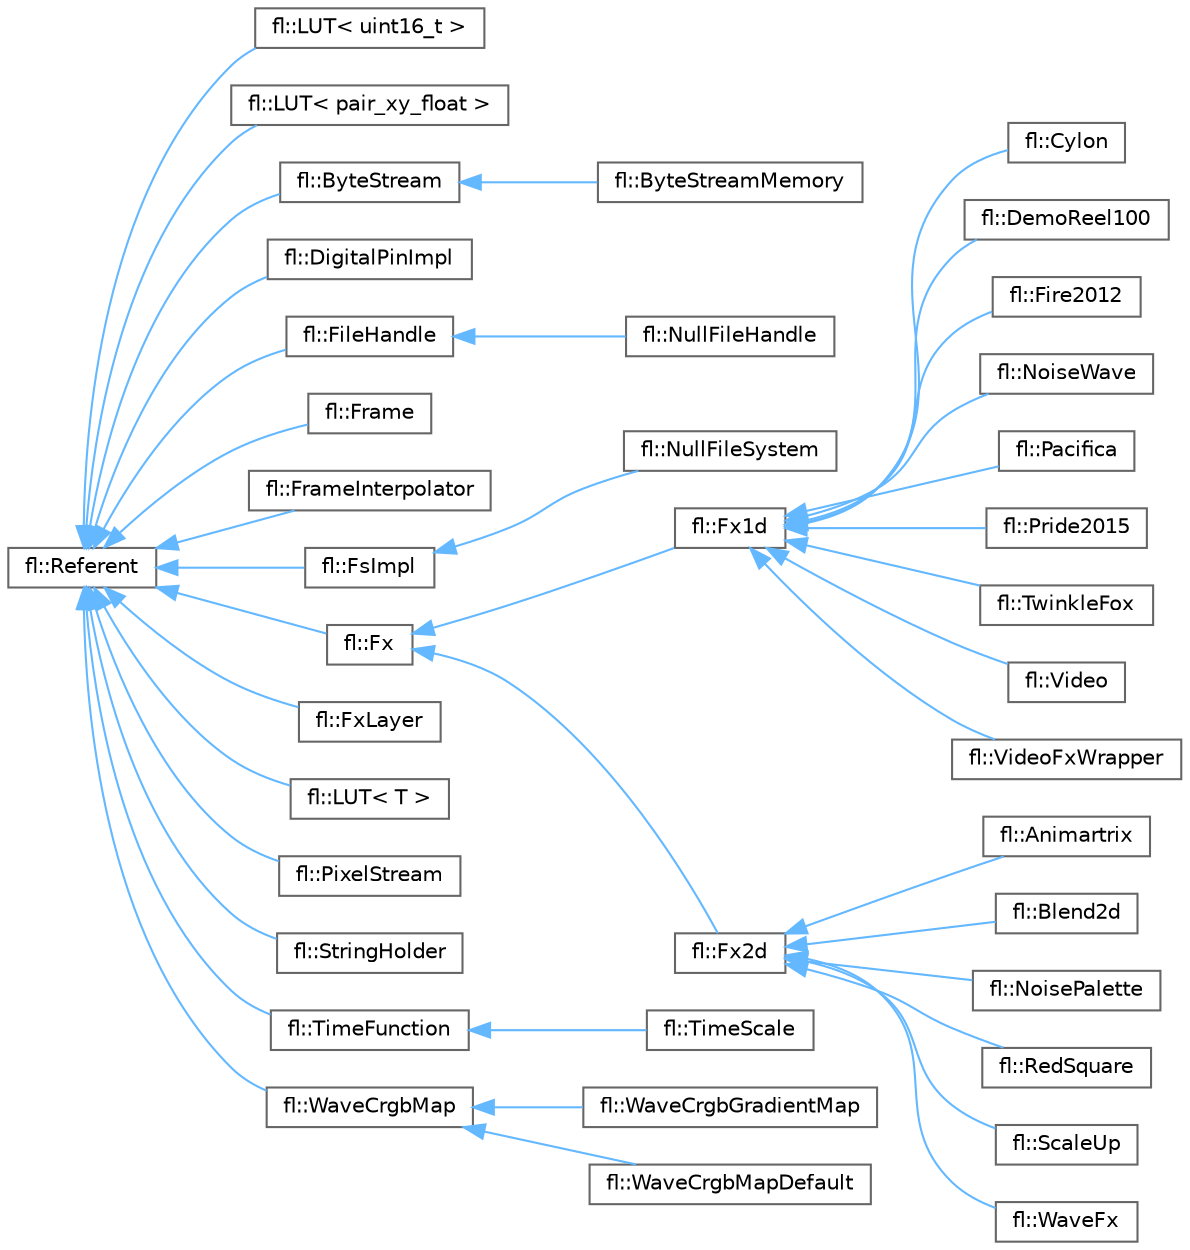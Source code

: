 digraph "Graphical Class Hierarchy"
{
 // INTERACTIVE_SVG=YES
 // LATEX_PDF_SIZE
  bgcolor="transparent";
  edge [fontname=Helvetica,fontsize=10,labelfontname=Helvetica,labelfontsize=10];
  node [fontname=Helvetica,fontsize=10,shape=box,height=0.2,width=0.4];
  rankdir="LR";
  Node0 [id="Node000000",label="fl::Referent",height=0.2,width=0.4,color="grey40", fillcolor="white", style="filled",URL="$d6/d16/classfl_1_1_referent.html",tooltip=" "];
  Node0 -> Node1 [id="edge132_Node000000_Node000001",dir="back",color="steelblue1",style="solid",tooltip=" "];
  Node1 [id="Node000001",label="fl::LUT\< uint16_t \>",height=0.2,width=0.4,color="grey40", fillcolor="white", style="filled",URL="$d6/d18/classfl_1_1_l_u_t.html",tooltip=" "];
  Node0 -> Node2 [id="edge133_Node000000_Node000002",dir="back",color="steelblue1",style="solid",tooltip=" "];
  Node2 [id="Node000002",label="fl::LUT\< pair_xy_float \>",height=0.2,width=0.4,color="grey40", fillcolor="white", style="filled",URL="$d6/d18/classfl_1_1_l_u_t.html",tooltip=" "];
  Node0 -> Node3 [id="edge134_Node000000_Node000003",dir="back",color="steelblue1",style="solid",tooltip=" "];
  Node3 [id="Node000003",label="fl::ByteStream",height=0.2,width=0.4,color="grey40", fillcolor="white", style="filled",URL="$d2/d5e/classfl_1_1_byte_stream.html",tooltip=" "];
  Node3 -> Node4 [id="edge135_Node000003_Node000004",dir="back",color="steelblue1",style="solid",tooltip=" "];
  Node4 [id="Node000004",label="fl::ByteStreamMemory",height=0.2,width=0.4,color="grey40", fillcolor="white", style="filled",URL="$d1/dc0/classfl_1_1_byte_stream_memory.html",tooltip=" "];
  Node0 -> Node5 [id="edge136_Node000000_Node000005",dir="back",color="steelblue1",style="solid",tooltip=" "];
  Node5 [id="Node000005",label="fl::DigitalPinImpl",height=0.2,width=0.4,color="grey40", fillcolor="white", style="filled",URL="$d3/d25/classfl_1_1_digital_pin_impl.html",tooltip=" "];
  Node0 -> Node6 [id="edge137_Node000000_Node000006",dir="back",color="steelblue1",style="solid",tooltip=" "];
  Node6 [id="Node000006",label="fl::FileHandle",height=0.2,width=0.4,color="grey40", fillcolor="white", style="filled",URL="$d5/d86/classfl_1_1_file_handle.html",tooltip=" "];
  Node6 -> Node7 [id="edge138_Node000006_Node000007",dir="back",color="steelblue1",style="solid",tooltip=" "];
  Node7 [id="Node000007",label="fl::NullFileHandle",height=0.2,width=0.4,color="grey40", fillcolor="white", style="filled",URL="$df/dab/classfl_1_1_null_file_handle.html",tooltip=" "];
  Node0 -> Node8 [id="edge139_Node000000_Node000008",dir="back",color="steelblue1",style="solid",tooltip=" "];
  Node8 [id="Node000008",label="fl::Frame",height=0.2,width=0.4,color="grey40", fillcolor="white", style="filled",URL="$d1/de0/classfl_1_1_frame.html",tooltip=" "];
  Node0 -> Node9 [id="edge140_Node000000_Node000009",dir="back",color="steelblue1",style="solid",tooltip=" "];
  Node9 [id="Node000009",label="fl::FrameInterpolator",height=0.2,width=0.4,color="grey40", fillcolor="white", style="filled",URL="$d8/d94/classfl_1_1_frame_interpolator.html",tooltip=" "];
  Node0 -> Node10 [id="edge141_Node000000_Node000010",dir="back",color="steelblue1",style="solid",tooltip=" "];
  Node10 [id="Node000010",label="fl::FsImpl",height=0.2,width=0.4,color="grey40", fillcolor="white", style="filled",URL="$d7/d43/classfl_1_1_fs_impl.html",tooltip=" "];
  Node10 -> Node11 [id="edge142_Node000010_Node000011",dir="back",color="steelblue1",style="solid",tooltip=" "];
  Node11 [id="Node000011",label="fl::NullFileSystem",height=0.2,width=0.4,color="grey40", fillcolor="white", style="filled",URL="$db/d93/classfl_1_1_null_file_system.html",tooltip=" "];
  Node0 -> Node12 [id="edge143_Node000000_Node000012",dir="back",color="steelblue1",style="solid",tooltip=" "];
  Node12 [id="Node000012",label="fl::Fx",height=0.2,width=0.4,color="grey40", fillcolor="white", style="filled",URL="$da/d5d/classfl_1_1_fx.html",tooltip=" "];
  Node12 -> Node13 [id="edge144_Node000012_Node000013",dir="back",color="steelblue1",style="solid",tooltip=" "];
  Node13 [id="Node000013",label="fl::Fx1d",height=0.2,width=0.4,color="grey40", fillcolor="white", style="filled",URL="$d4/d1c/classfl_1_1_fx1d.html",tooltip=" "];
  Node13 -> Node14 [id="edge145_Node000013_Node000014",dir="back",color="steelblue1",style="solid",tooltip=" "];
  Node14 [id="Node000014",label="fl::Cylon",height=0.2,width=0.4,color="grey40", fillcolor="white", style="filled",URL="$dc/dd6/classfl_1_1_cylon.html",tooltip="An animation that moves a single LED back and forth (Larson Scanner effect)"];
  Node13 -> Node15 [id="edge146_Node000013_Node000015",dir="back",color="steelblue1",style="solid",tooltip=" "];
  Node15 [id="Node000015",label="fl::DemoReel100",height=0.2,width=0.4,color="grey40", fillcolor="white", style="filled",URL="$d1/d60/classfl_1_1_demo_reel100.html",tooltip=" "];
  Node13 -> Node16 [id="edge147_Node000013_Node000016",dir="back",color="steelblue1",style="solid",tooltip=" "];
  Node16 [id="Node000016",label="fl::Fire2012",height=0.2,width=0.4,color="grey40", fillcolor="white", style="filled",URL="$d5/d9b/classfl_1_1_fire2012.html",tooltip=" "];
  Node13 -> Node17 [id="edge148_Node000013_Node000017",dir="back",color="steelblue1",style="solid",tooltip=" "];
  Node17 [id="Node000017",label="fl::NoiseWave",height=0.2,width=0.4,color="grey40", fillcolor="white", style="filled",URL="$d5/d3c/classfl_1_1_noise_wave.html",tooltip=" "];
  Node13 -> Node18 [id="edge149_Node000013_Node000018",dir="back",color="steelblue1",style="solid",tooltip=" "];
  Node18 [id="Node000018",label="fl::Pacifica",height=0.2,width=0.4,color="grey40", fillcolor="white", style="filled",URL="$d2/db2/classfl_1_1_pacifica.html",tooltip=" "];
  Node13 -> Node19 [id="edge150_Node000013_Node000019",dir="back",color="steelblue1",style="solid",tooltip=" "];
  Node19 [id="Node000019",label="fl::Pride2015",height=0.2,width=0.4,color="grey40", fillcolor="white", style="filled",URL="$df/d11/classfl_1_1_pride2015.html",tooltip=" "];
  Node13 -> Node20 [id="edge151_Node000013_Node000020",dir="back",color="steelblue1",style="solid",tooltip=" "];
  Node20 [id="Node000020",label="fl::TwinkleFox",height=0.2,width=0.4,color="grey40", fillcolor="white", style="filled",URL="$de/db5/classfl_1_1_twinkle_fox.html",tooltip=" "];
  Node13 -> Node21 [id="edge152_Node000013_Node000021",dir="back",color="steelblue1",style="solid",tooltip=" "];
  Node21 [id="Node000021",label="fl::Video",height=0.2,width=0.4,color="grey40", fillcolor="white", style="filled",URL="$d0/d4b/classfl_1_1_video.html",tooltip=" "];
  Node13 -> Node22 [id="edge153_Node000013_Node000022",dir="back",color="steelblue1",style="solid",tooltip=" "];
  Node22 [id="Node000022",label="fl::VideoFxWrapper",height=0.2,width=0.4,color="grey40", fillcolor="white", style="filled",URL="$d4/dd2/classfl_1_1_video_fx_wrapper.html",tooltip=" "];
  Node12 -> Node23 [id="edge154_Node000012_Node000023",dir="back",color="steelblue1",style="solid",tooltip=" "];
  Node23 [id="Node000023",label="fl::Fx2d",height=0.2,width=0.4,color="grey40", fillcolor="white", style="filled",URL="$d7/d3e/classfl_1_1_fx2d.html",tooltip=" "];
  Node23 -> Node24 [id="edge155_Node000023_Node000024",dir="back",color="steelblue1",style="solid",tooltip=" "];
  Node24 [id="Node000024",label="fl::Animartrix",height=0.2,width=0.4,color="grey40", fillcolor="white", style="filled",URL="$d8/df5/classfl_1_1_animartrix.html",tooltip=" "];
  Node23 -> Node25 [id="edge156_Node000023_Node000025",dir="back",color="steelblue1",style="solid",tooltip=" "];
  Node25 [id="Node000025",label="fl::Blend2d",height=0.2,width=0.4,color="grey40", fillcolor="white", style="filled",URL="$dc/d2b/classfl_1_1_blend2d.html",tooltip=" "];
  Node23 -> Node26 [id="edge157_Node000023_Node000026",dir="back",color="steelblue1",style="solid",tooltip=" "];
  Node26 [id="Node000026",label="fl::NoisePalette",height=0.2,width=0.4,color="grey40", fillcolor="white", style="filled",URL="$d9/d41/classfl_1_1_noise_palette.html",tooltip=" "];
  Node23 -> Node27 [id="edge158_Node000023_Node000027",dir="back",color="steelblue1",style="solid",tooltip=" "];
  Node27 [id="Node000027",label="fl::RedSquare",height=0.2,width=0.4,color="grey40", fillcolor="white", style="filled",URL="$d0/d3e/classfl_1_1_red_square.html",tooltip=" "];
  Node23 -> Node28 [id="edge159_Node000023_Node000028",dir="back",color="steelblue1",style="solid",tooltip=" "];
  Node28 [id="Node000028",label="fl::ScaleUp",height=0.2,width=0.4,color="grey40", fillcolor="white", style="filled",URL="$d5/d79/classfl_1_1_scale_up.html",tooltip=" "];
  Node23 -> Node29 [id="edge160_Node000023_Node000029",dir="back",color="steelblue1",style="solid",tooltip=" "];
  Node29 [id="Node000029",label="fl::WaveFx",height=0.2,width=0.4,color="grey40", fillcolor="white", style="filled",URL="$d6/d5f/classfl_1_1_wave_fx.html",tooltip=" "];
  Node0 -> Node30 [id="edge161_Node000000_Node000030",dir="back",color="steelblue1",style="solid",tooltip=" "];
  Node30 [id="Node000030",label="fl::FxLayer",height=0.2,width=0.4,color="grey40", fillcolor="white", style="filled",URL="$d6/d7f/classfl_1_1_fx_layer.html",tooltip=" "];
  Node0 -> Node31 [id="edge162_Node000000_Node000031",dir="back",color="steelblue1",style="solid",tooltip=" "];
  Node31 [id="Node000031",label="fl::LUT\< T \>",height=0.2,width=0.4,color="grey40", fillcolor="white", style="filled",URL="$d6/d18/classfl_1_1_l_u_t.html",tooltip=" "];
  Node0 -> Node32 [id="edge163_Node000000_Node000032",dir="back",color="steelblue1",style="solid",tooltip=" "];
  Node32 [id="Node000032",label="fl::PixelStream",height=0.2,width=0.4,color="grey40", fillcolor="white", style="filled",URL="$d8/ddd/classfl_1_1_pixel_stream.html",tooltip=" "];
  Node0 -> Node33 [id="edge164_Node000000_Node000033",dir="back",color="steelblue1",style="solid",tooltip=" "];
  Node33 [id="Node000033",label="fl::StringHolder",height=0.2,width=0.4,color="grey40", fillcolor="white", style="filled",URL="$dc/da7/classfl_1_1_string_holder.html",tooltip=" "];
  Node0 -> Node34 [id="edge165_Node000000_Node000034",dir="back",color="steelblue1",style="solid",tooltip=" "];
  Node34 [id="Node000034",label="fl::TimeFunction",height=0.2,width=0.4,color="grey40", fillcolor="white", style="filled",URL="$d8/db5/classfl_1_1_time_function.html",tooltip=" "];
  Node34 -> Node35 [id="edge166_Node000034_Node000035",dir="back",color="steelblue1",style="solid",tooltip=" "];
  Node35 [id="Node000035",label="fl::TimeScale",height=0.2,width=0.4,color="grey40", fillcolor="white", style="filled",URL="$d4/d54/classfl_1_1_time_scale.html",tooltip=" "];
  Node0 -> Node36 [id="edge167_Node000000_Node000036",dir="back",color="steelblue1",style="solid",tooltip=" "];
  Node36 [id="Node000036",label="fl::WaveCrgbMap",height=0.2,width=0.4,color="grey40", fillcolor="white", style="filled",URL="$dc/dce/classfl_1_1_wave_crgb_map.html",tooltip=" "];
  Node36 -> Node37 [id="edge168_Node000036_Node000037",dir="back",color="steelblue1",style="solid",tooltip=" "];
  Node37 [id="Node000037",label="fl::WaveCrgbGradientMap",height=0.2,width=0.4,color="grey40", fillcolor="white", style="filled",URL="$d0/da7/classfl_1_1_wave_crgb_gradient_map.html",tooltip=" "];
  Node36 -> Node38 [id="edge169_Node000036_Node000038",dir="back",color="steelblue1",style="solid",tooltip=" "];
  Node38 [id="Node000038",label="fl::WaveCrgbMapDefault",height=0.2,width=0.4,color="grey40", fillcolor="white", style="filled",URL="$de/d99/classfl_1_1_wave_crgb_map_default.html",tooltip=" "];
}
